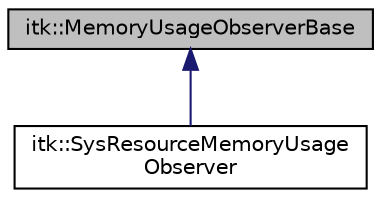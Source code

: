 digraph "itk::MemoryUsageObserverBase"
{
 // LATEX_PDF_SIZE
  edge [fontname="Helvetica",fontsize="10",labelfontname="Helvetica",labelfontsize="10"];
  node [fontname="Helvetica",fontsize="10",shape=record];
  Node1 [label="itk::MemoryUsageObserverBase",height=0.2,width=0.4,color="black", fillcolor="grey75", style="filled", fontcolor="black",tooltip=" "];
  Node1 -> Node2 [dir="back",color="midnightblue",fontsize="10",style="solid",fontname="Helvetica"];
  Node2 [label="itk::SysResourceMemoryUsage\lObserver",height=0.2,width=0.4,color="black", fillcolor="white", style="filled",URL="$classitk_1_1SysResourceMemoryUsageObserver.html",tooltip=" "];
}
